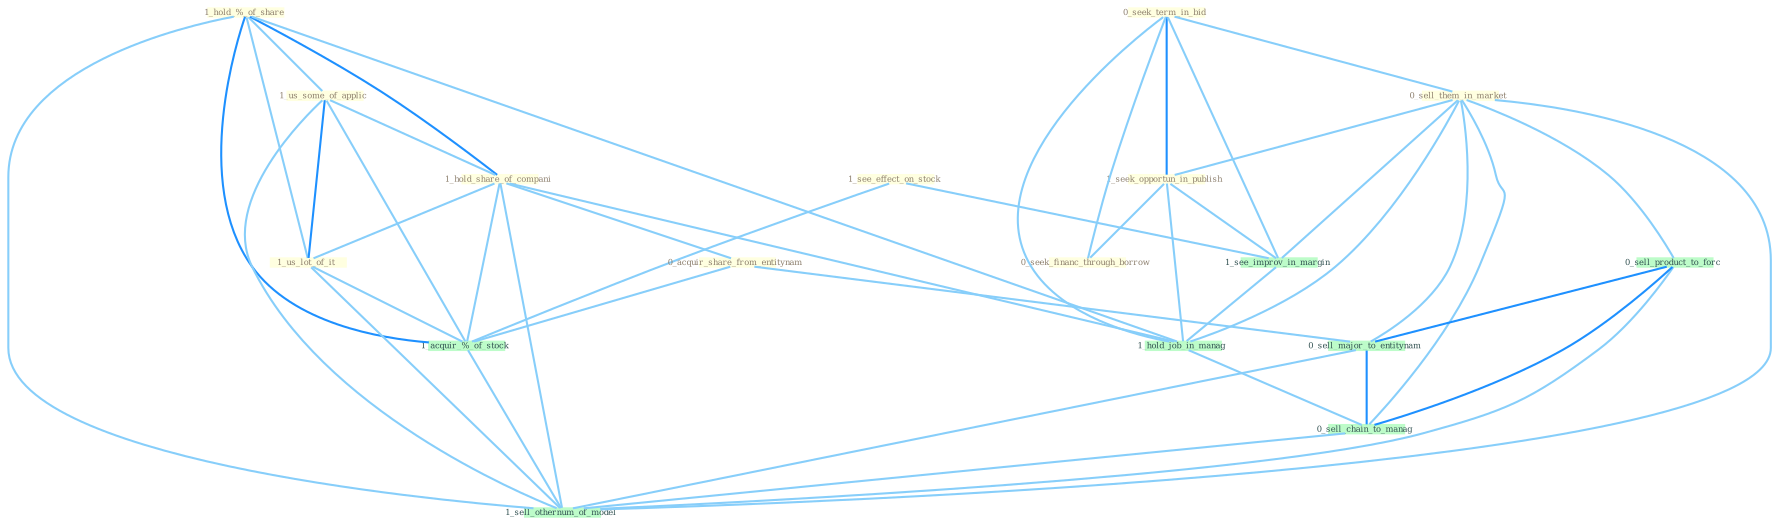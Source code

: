 Graph G{ 
    node
    [shape=polygon,style=filled,width=.5,height=.06,color="#BDFCC9",fixedsize=true,fontsize=4,
    fontcolor="#2f4f4f"];
    {node
    [color="#ffffe0", fontcolor="#8b7d6b"] "1_hold_%_of_share " "1_see_effect_on_stock " "1_us_some_of_applic " "1_hold_share_of_compani " "0_seek_term_in_bid " "0_acquir_share_from_entitynam " "0_sell_them_in_market " "1_seek_opportun_in_publish " "1_us_lot_of_it " "0_seek_financ_through_borrow "}
{node [color="#fff0f5", fontcolor="#b22222"]}
edge [color="#B0E2FF"];

	"1_hold_%_of_share " -- "1_us_some_of_applic " [w="1", color="#87cefa" ];
	"1_hold_%_of_share " -- "1_hold_share_of_compani " [w="2", color="#1e90ff" , len=0.8];
	"1_hold_%_of_share " -- "1_us_lot_of_it " [w="1", color="#87cefa" ];
	"1_hold_%_of_share " -- "1_acquir_%_of_stock " [w="2", color="#1e90ff" , len=0.8];
	"1_hold_%_of_share " -- "1_hold_job_in_manag " [w="1", color="#87cefa" ];
	"1_hold_%_of_share " -- "1_sell_othernum_of_model " [w="1", color="#87cefa" ];
	"1_see_effect_on_stock " -- "1_see_improv_in_margin " [w="1", color="#87cefa" ];
	"1_see_effect_on_stock " -- "1_acquir_%_of_stock " [w="1", color="#87cefa" ];
	"1_us_some_of_applic " -- "1_hold_share_of_compani " [w="1", color="#87cefa" ];
	"1_us_some_of_applic " -- "1_us_lot_of_it " [w="2", color="#1e90ff" , len=0.8];
	"1_us_some_of_applic " -- "1_acquir_%_of_stock " [w="1", color="#87cefa" ];
	"1_us_some_of_applic " -- "1_sell_othernum_of_model " [w="1", color="#87cefa" ];
	"1_hold_share_of_compani " -- "0_acquir_share_from_entitynam " [w="1", color="#87cefa" ];
	"1_hold_share_of_compani " -- "1_us_lot_of_it " [w="1", color="#87cefa" ];
	"1_hold_share_of_compani " -- "1_acquir_%_of_stock " [w="1", color="#87cefa" ];
	"1_hold_share_of_compani " -- "1_hold_job_in_manag " [w="1", color="#87cefa" ];
	"1_hold_share_of_compani " -- "1_sell_othernum_of_model " [w="1", color="#87cefa" ];
	"0_seek_term_in_bid " -- "0_sell_them_in_market " [w="1", color="#87cefa" ];
	"0_seek_term_in_bid " -- "1_seek_opportun_in_publish " [w="2", color="#1e90ff" , len=0.8];
	"0_seek_term_in_bid " -- "0_seek_financ_through_borrow " [w="1", color="#87cefa" ];
	"0_seek_term_in_bid " -- "1_see_improv_in_margin " [w="1", color="#87cefa" ];
	"0_seek_term_in_bid " -- "1_hold_job_in_manag " [w="1", color="#87cefa" ];
	"0_acquir_share_from_entitynam " -- "1_acquir_%_of_stock " [w="1", color="#87cefa" ];
	"0_acquir_share_from_entitynam " -- "0_sell_major_to_entitynam " [w="1", color="#87cefa" ];
	"0_sell_them_in_market " -- "1_seek_opportun_in_publish " [w="1", color="#87cefa" ];
	"0_sell_them_in_market " -- "1_see_improv_in_margin " [w="1", color="#87cefa" ];
	"0_sell_them_in_market " -- "1_hold_job_in_manag " [w="1", color="#87cefa" ];
	"0_sell_them_in_market " -- "0_sell_product_to_forc " [w="1", color="#87cefa" ];
	"0_sell_them_in_market " -- "0_sell_major_to_entitynam " [w="1", color="#87cefa" ];
	"0_sell_them_in_market " -- "0_sell_chain_to_manag " [w="1", color="#87cefa" ];
	"0_sell_them_in_market " -- "1_sell_othernum_of_model " [w="1", color="#87cefa" ];
	"1_seek_opportun_in_publish " -- "0_seek_financ_through_borrow " [w="1", color="#87cefa" ];
	"1_seek_opportun_in_publish " -- "1_see_improv_in_margin " [w="1", color="#87cefa" ];
	"1_seek_opportun_in_publish " -- "1_hold_job_in_manag " [w="1", color="#87cefa" ];
	"1_us_lot_of_it " -- "1_acquir_%_of_stock " [w="1", color="#87cefa" ];
	"1_us_lot_of_it " -- "1_sell_othernum_of_model " [w="1", color="#87cefa" ];
	"1_see_improv_in_margin " -- "1_hold_job_in_manag " [w="1", color="#87cefa" ];
	"1_acquir_%_of_stock " -- "1_sell_othernum_of_model " [w="1", color="#87cefa" ];
	"1_hold_job_in_manag " -- "0_sell_chain_to_manag " [w="1", color="#87cefa" ];
	"0_sell_product_to_forc " -- "0_sell_major_to_entitynam " [w="2", color="#1e90ff" , len=0.8];
	"0_sell_product_to_forc " -- "0_sell_chain_to_manag " [w="2", color="#1e90ff" , len=0.8];
	"0_sell_product_to_forc " -- "1_sell_othernum_of_model " [w="1", color="#87cefa" ];
	"0_sell_major_to_entitynam " -- "0_sell_chain_to_manag " [w="2", color="#1e90ff" , len=0.8];
	"0_sell_major_to_entitynam " -- "1_sell_othernum_of_model " [w="1", color="#87cefa" ];
	"0_sell_chain_to_manag " -- "1_sell_othernum_of_model " [w="1", color="#87cefa" ];
}